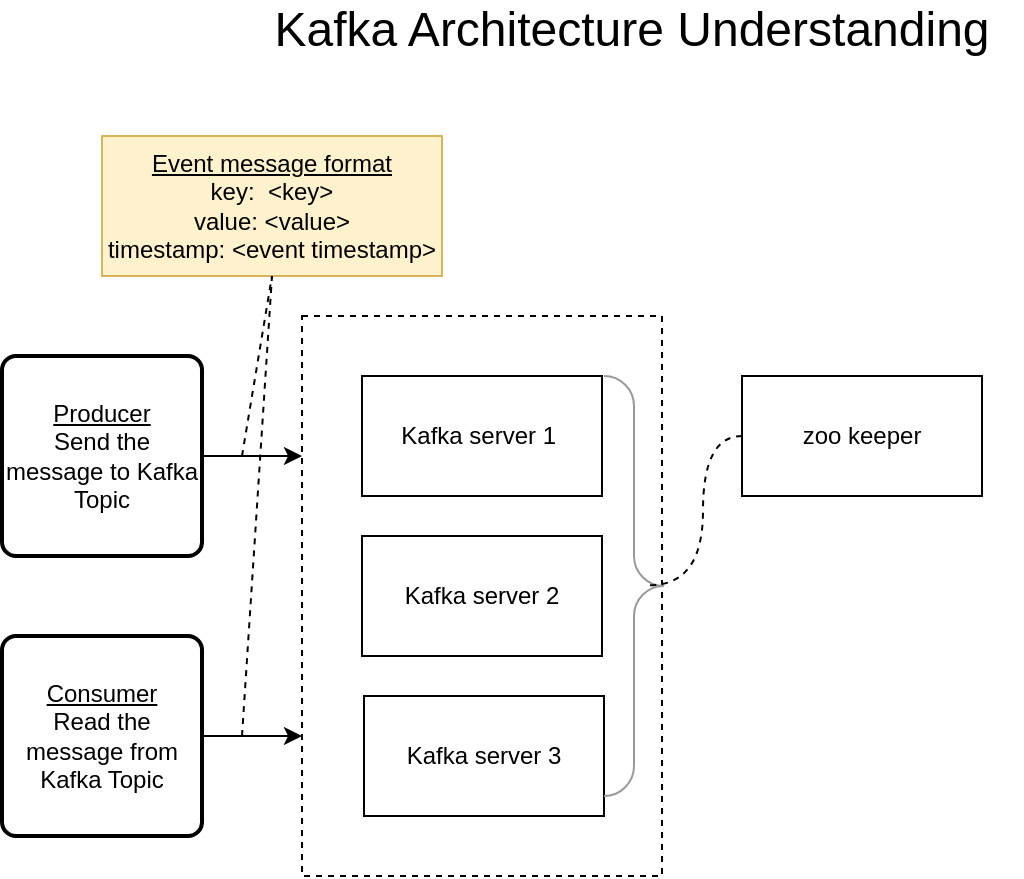 <mxfile version="22.1.15" type="github">
  <diagram name="Page-1" id="kU1RzSAubM-uUq-VUpBr">
    <mxGraphModel dx="746" dy="459" grid="1" gridSize="10" guides="1" tooltips="1" connect="1" arrows="1" fold="1" page="1" pageScale="1" pageWidth="850" pageHeight="1100" math="0" shadow="0">
      <root>
        <mxCell id="0" />
        <mxCell id="1" parent="0" />
        <mxCell id="7bjFHBHAl_Z8WTdsXAMt-5" value="" style="rounded=0;whiteSpace=wrap;html=1;fillColor=none;dashed=1;" vertex="1" parent="1">
          <mxGeometry x="250" y="183" width="180" height="280" as="geometry" />
        </mxCell>
        <mxCell id="7bjFHBHAl_Z8WTdsXAMt-1" value="Kafka server 1&amp;nbsp;" style="rounded=0;whiteSpace=wrap;html=1;" vertex="1" parent="1">
          <mxGeometry x="280" y="213" width="120" height="60" as="geometry" />
        </mxCell>
        <mxCell id="7bjFHBHAl_Z8WTdsXAMt-2" value="Kafka server 2" style="rounded=0;whiteSpace=wrap;html=1;" vertex="1" parent="1">
          <mxGeometry x="280" y="293" width="120" height="60" as="geometry" />
        </mxCell>
        <mxCell id="7bjFHBHAl_Z8WTdsXAMt-3" value="Kafka server 3" style="rounded=0;whiteSpace=wrap;html=1;" vertex="1" parent="1">
          <mxGeometry x="281" y="373" width="120" height="60" as="geometry" />
        </mxCell>
        <mxCell id="7bjFHBHAl_Z8WTdsXAMt-6" style="edgeStyle=orthogonalEdgeStyle;rounded=0;orthogonalLoop=1;jettySize=auto;html=1;exitX=1;exitY=0.5;exitDx=0;exitDy=0;entryX=0;entryY=0.25;entryDx=0;entryDy=0;" edge="1" parent="1" source="7bjFHBHAl_Z8WTdsXAMt-4" target="7bjFHBHAl_Z8WTdsXAMt-5">
          <mxGeometry relative="1" as="geometry" />
        </mxCell>
        <mxCell id="7bjFHBHAl_Z8WTdsXAMt-4" value="&lt;u&gt;Producer&lt;/u&gt;&lt;br&gt;Send the message to Kafka Topic" style="rounded=1;whiteSpace=wrap;html=1;absoluteArcSize=1;arcSize=14;strokeWidth=2;" vertex="1" parent="1">
          <mxGeometry x="100" y="203" width="100" height="100" as="geometry" />
        </mxCell>
        <mxCell id="7bjFHBHAl_Z8WTdsXAMt-8" style="edgeStyle=orthogonalEdgeStyle;rounded=0;orthogonalLoop=1;jettySize=auto;html=1;exitX=1;exitY=0.5;exitDx=0;exitDy=0;entryX=0;entryY=0.75;entryDx=0;entryDy=0;" edge="1" parent="1" source="7bjFHBHAl_Z8WTdsXAMt-7" target="7bjFHBHAl_Z8WTdsXAMt-5">
          <mxGeometry relative="1" as="geometry" />
        </mxCell>
        <mxCell id="7bjFHBHAl_Z8WTdsXAMt-7" value="&lt;u&gt;Consumer&lt;/u&gt;&lt;br&gt;Read the message from Kafka Topic" style="rounded=1;whiteSpace=wrap;html=1;absoluteArcSize=1;arcSize=14;strokeWidth=2;" vertex="1" parent="1">
          <mxGeometry x="100" y="343" width="100" height="100" as="geometry" />
        </mxCell>
        <mxCell id="7bjFHBHAl_Z8WTdsXAMt-9" value="" style="labelPosition=right;align=left;strokeWidth=1;shape=mxgraph.mockup.markup.curlyBrace;html=1;shadow=0;dashed=0;strokeColor=#999999;direction=north;rotation=-180;" vertex="1" parent="1">
          <mxGeometry x="401" y="213" width="30" height="210" as="geometry" />
        </mxCell>
        <mxCell id="7bjFHBHAl_Z8WTdsXAMt-10" value="zoo keeper" style="rounded=0;whiteSpace=wrap;html=1;" vertex="1" parent="1">
          <mxGeometry x="470" y="213" width="120" height="60" as="geometry" />
        </mxCell>
        <mxCell id="7bjFHBHAl_Z8WTdsXAMt-11" value="" style="endArrow=none;dashed=1;html=1;rounded=0;entryX=0;entryY=0.5;entryDx=0;entryDy=0;exitX=0.498;exitY=0.233;exitDx=0;exitDy=0;exitPerimeter=0;edgeStyle=orthogonalEdgeStyle;curved=1;" edge="1" parent="1" source="7bjFHBHAl_Z8WTdsXAMt-9" target="7bjFHBHAl_Z8WTdsXAMt-10">
          <mxGeometry width="50" height="50" relative="1" as="geometry">
            <mxPoint x="430" y="313" as="sourcePoint" />
            <mxPoint x="410" y="283" as="targetPoint" />
          </mxGeometry>
        </mxCell>
        <mxCell id="7bjFHBHAl_Z8WTdsXAMt-12" value="&lt;u&gt;Event message format&lt;/u&gt;&lt;br&gt;key:&amp;nbsp; &amp;lt;key&amp;gt;&lt;br&gt;value: &amp;lt;value&amp;gt;&lt;br&gt;timestamp: &amp;lt;event timestamp&amp;gt;" style="rounded=0;whiteSpace=wrap;html=1;fillColor=#fff2cc;strokeColor=#d6b656;" vertex="1" parent="1">
          <mxGeometry x="150" y="93" width="170" height="70" as="geometry" />
        </mxCell>
        <mxCell id="7bjFHBHAl_Z8WTdsXAMt-13" value="" style="endArrow=none;html=1;rounded=0;dashed=1;" edge="1" parent="1">
          <mxGeometry width="50" height="50" relative="1" as="geometry">
            <mxPoint x="220" y="253" as="sourcePoint" />
            <mxPoint x="235" y="163" as="targetPoint" />
          </mxGeometry>
        </mxCell>
        <mxCell id="7bjFHBHAl_Z8WTdsXAMt-14" value="" style="endArrow=none;html=1;rounded=0;entryX=0.5;entryY=1;entryDx=0;entryDy=0;dashed=1;" edge="1" parent="1" target="7bjFHBHAl_Z8WTdsXAMt-12">
          <mxGeometry width="50" height="50" relative="1" as="geometry">
            <mxPoint x="220" y="393" as="sourcePoint" />
            <mxPoint x="410" y="273" as="targetPoint" />
          </mxGeometry>
        </mxCell>
        <mxCell id="7bjFHBHAl_Z8WTdsXAMt-15" value="Kafka Architecture Understanding" style="text;html=1;strokeColor=none;fillColor=none;align=center;verticalAlign=middle;whiteSpace=wrap;rounded=0;fontSize=24;" vertex="1" parent="1">
          <mxGeometry x="220" y="30" width="390" height="20" as="geometry" />
        </mxCell>
      </root>
    </mxGraphModel>
  </diagram>
</mxfile>
